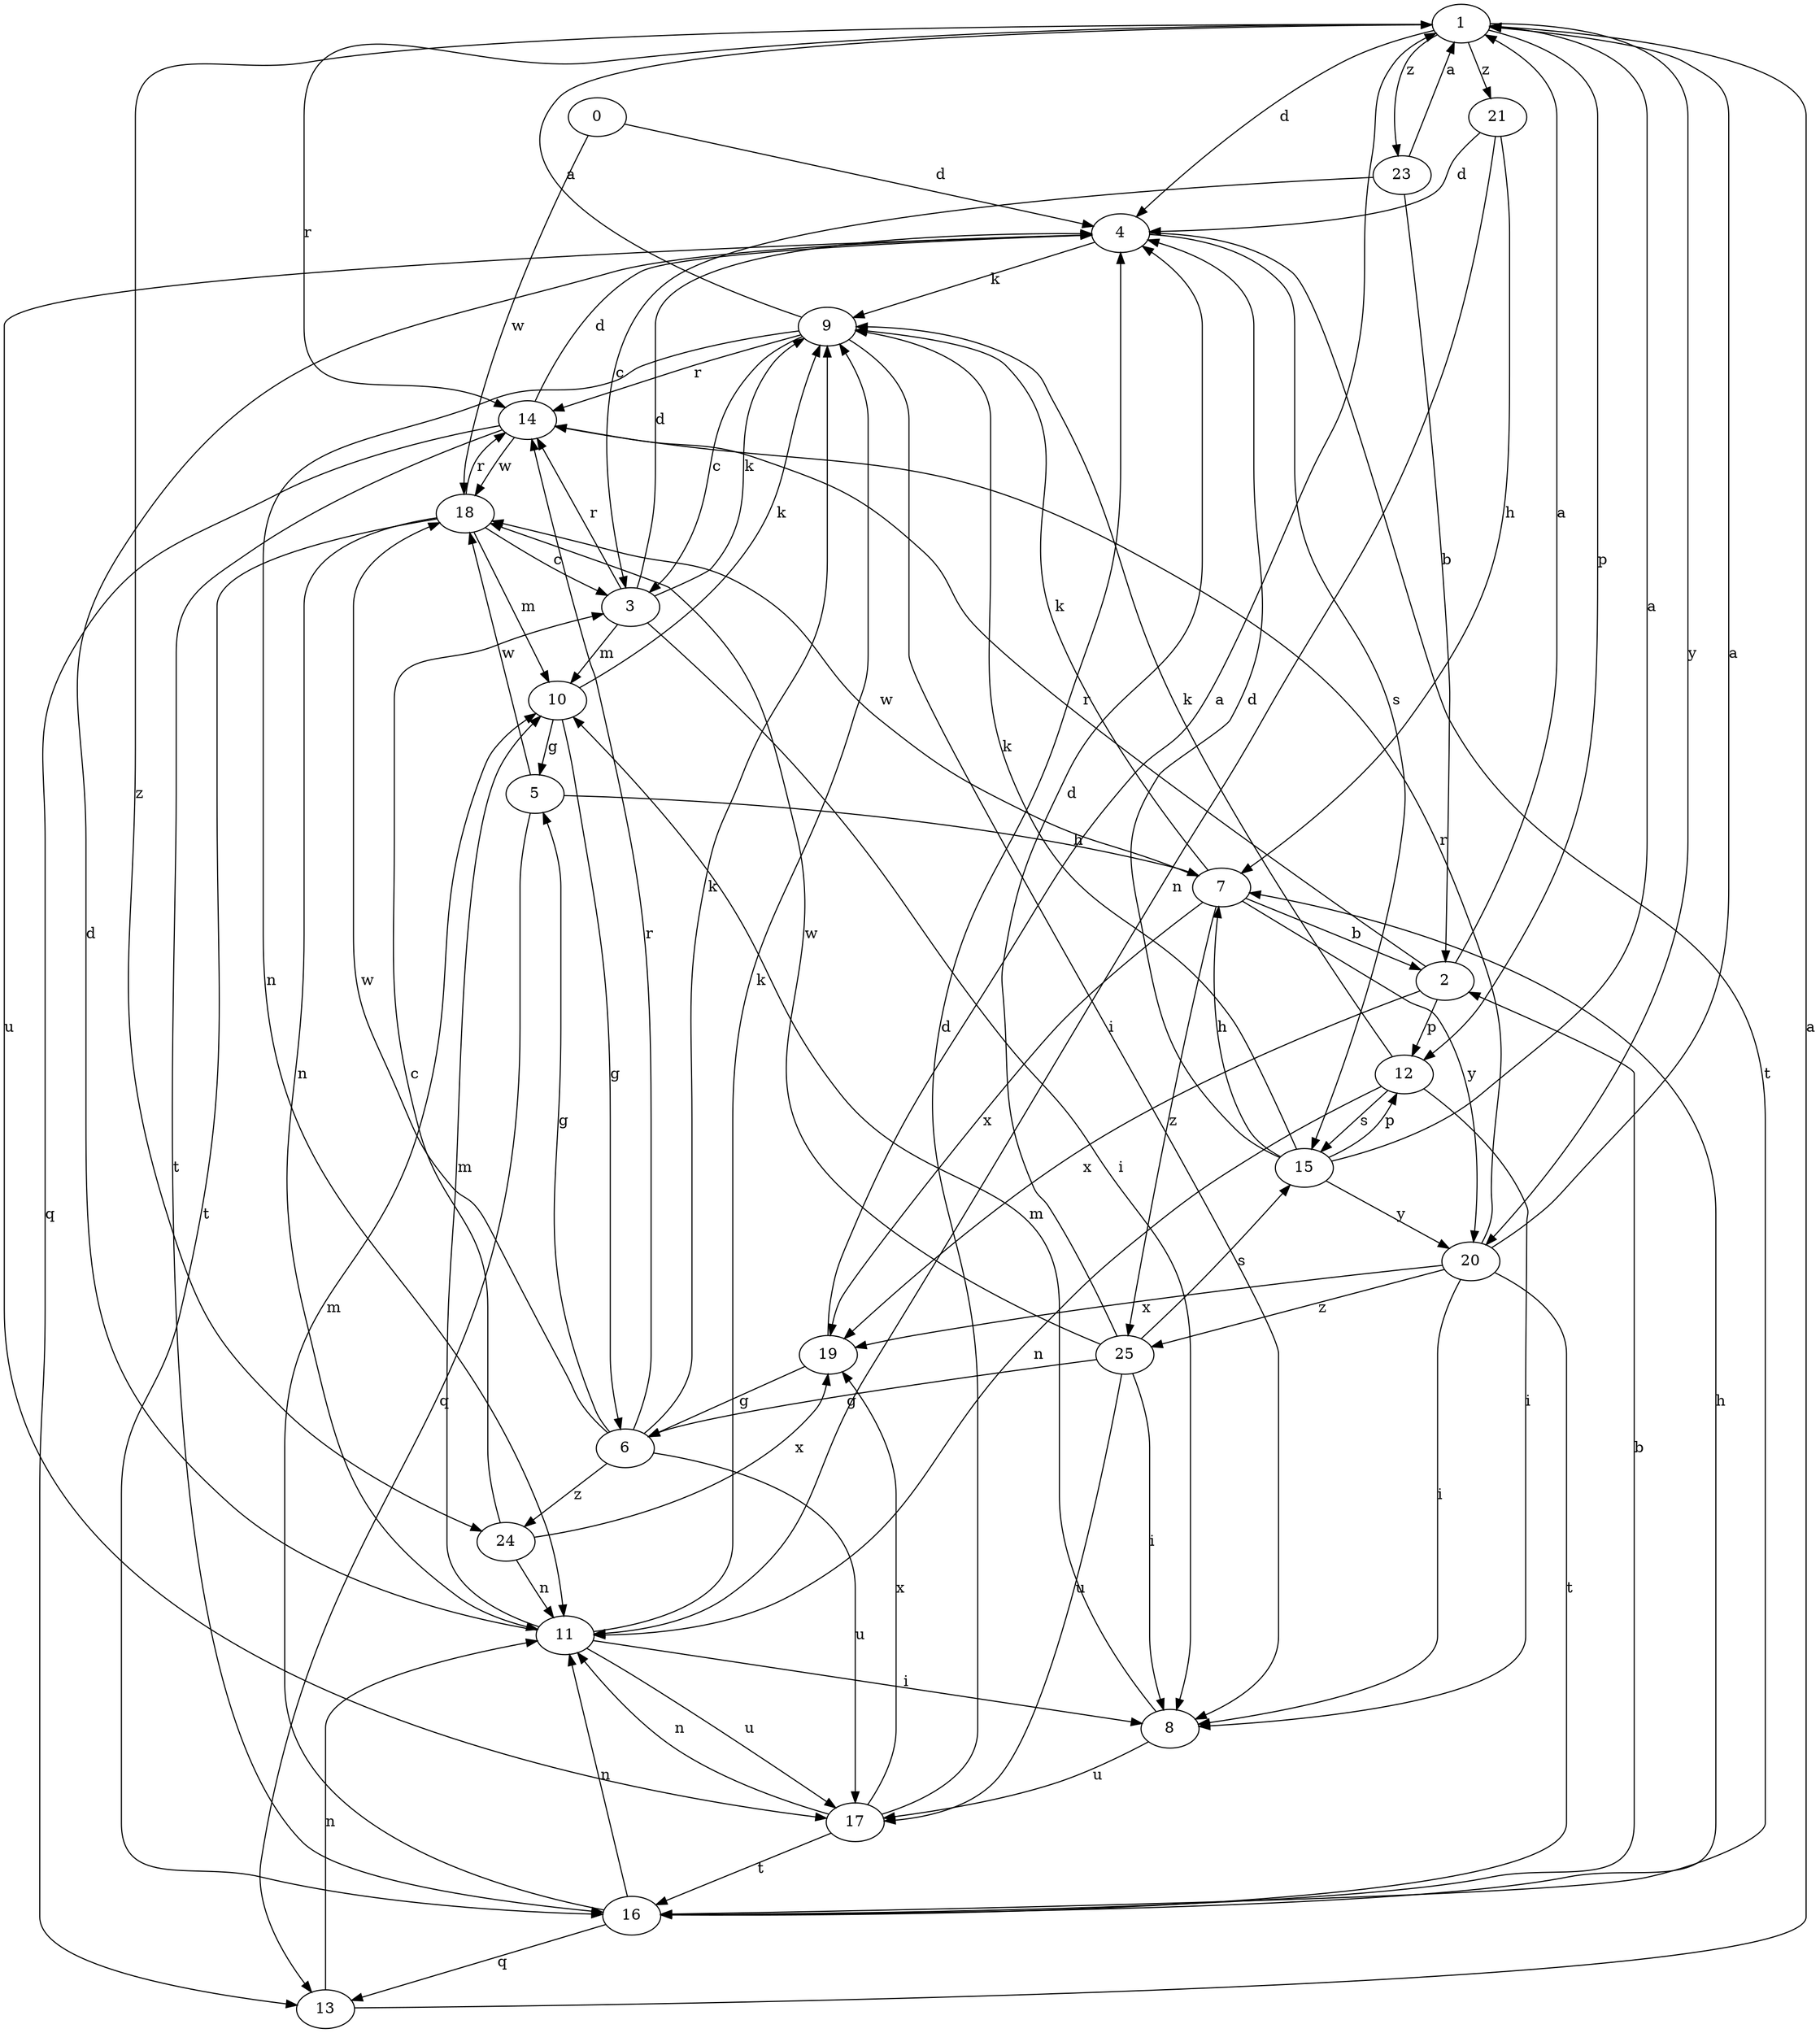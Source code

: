 strict digraph  {
1;
2;
3;
4;
5;
6;
7;
8;
9;
10;
11;
12;
13;
14;
15;
16;
17;
18;
19;
20;
21;
0;
23;
24;
25;
1 -> 4  [label=d];
1 -> 12  [label=p];
1 -> 14  [label=r];
1 -> 20  [label=y];
1 -> 21  [label=z];
1 -> 23  [label=z];
1 -> 24  [label=z];
2 -> 1  [label=a];
2 -> 12  [label=p];
2 -> 14  [label=r];
2 -> 19  [label=x];
3 -> 4  [label=d];
3 -> 8  [label=i];
3 -> 9  [label=k];
3 -> 10  [label=m];
3 -> 14  [label=r];
4 -> 9  [label=k];
4 -> 15  [label=s];
4 -> 16  [label=t];
4 -> 17  [label=u];
5 -> 7  [label=h];
5 -> 13  [label=q];
5 -> 18  [label=w];
6 -> 5  [label=g];
6 -> 9  [label=k];
6 -> 14  [label=r];
6 -> 17  [label=u];
6 -> 18  [label=w];
6 -> 24  [label=z];
7 -> 2  [label=b];
7 -> 9  [label=k];
7 -> 18  [label=w];
7 -> 19  [label=x];
7 -> 20  [label=y];
7 -> 25  [label=z];
8 -> 10  [label=m];
8 -> 17  [label=u];
9 -> 1  [label=a];
9 -> 3  [label=c];
9 -> 8  [label=i];
9 -> 11  [label=n];
9 -> 14  [label=r];
10 -> 5  [label=g];
10 -> 6  [label=g];
10 -> 9  [label=k];
11 -> 4  [label=d];
11 -> 8  [label=i];
11 -> 9  [label=k];
11 -> 10  [label=m];
11 -> 17  [label=u];
12 -> 8  [label=i];
12 -> 9  [label=k];
12 -> 11  [label=n];
12 -> 15  [label=s];
13 -> 1  [label=a];
13 -> 11  [label=n];
14 -> 4  [label=d];
14 -> 13  [label=q];
14 -> 16  [label=t];
14 -> 18  [label=w];
15 -> 1  [label=a];
15 -> 4  [label=d];
15 -> 7  [label=h];
15 -> 9  [label=k];
15 -> 12  [label=p];
15 -> 20  [label=y];
16 -> 2  [label=b];
16 -> 7  [label=h];
16 -> 10  [label=m];
16 -> 11  [label=n];
16 -> 13  [label=q];
17 -> 4  [label=d];
17 -> 11  [label=n];
17 -> 16  [label=t];
17 -> 19  [label=x];
18 -> 3  [label=c];
18 -> 10  [label=m];
18 -> 11  [label=n];
18 -> 14  [label=r];
18 -> 16  [label=t];
19 -> 1  [label=a];
19 -> 6  [label=g];
20 -> 1  [label=a];
20 -> 8  [label=i];
20 -> 14  [label=r];
20 -> 16  [label=t];
20 -> 19  [label=x];
20 -> 25  [label=z];
21 -> 4  [label=d];
21 -> 7  [label=h];
21 -> 11  [label=n];
0 -> 4  [label=d];
0 -> 18  [label=w];
23 -> 1  [label=a];
23 -> 2  [label=b];
23 -> 3  [label=c];
24 -> 3  [label=c];
24 -> 11  [label=n];
24 -> 19  [label=x];
25 -> 4  [label=d];
25 -> 6  [label=g];
25 -> 8  [label=i];
25 -> 15  [label=s];
25 -> 17  [label=u];
25 -> 18  [label=w];
}
